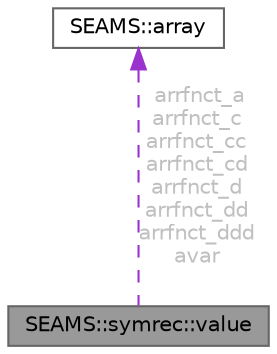 digraph "SEAMS::symrec::value"
{
 // LATEX_PDF_SIZE
  bgcolor="transparent";
  edge [fontname=Helvetica,fontsize=10,labelfontname=Helvetica,labelfontsize=10];
  node [fontname=Helvetica,fontsize=10,shape=box,height=0.2,width=0.4];
  Node1 [id="Node000001",label="SEAMS::symrec::value",height=0.2,width=0.4,color="gray40", fillcolor="grey60", style="filled", fontcolor="black",tooltip=" "];
  Node2 -> Node1 [id="edge1_Node000001_Node000002",dir="back",color="darkorchid3",style="dashed",tooltip=" ",label=" arrfnct_a\narrfnct_c\narrfnct_cc\narrfnct_cd\narrfnct_d\narrfnct_dd\narrfnct_ddd\navar",fontcolor="grey" ];
  Node2 [id="Node000002",label="SEAMS::array",height=0.2,width=0.4,color="gray40", fillcolor="white", style="filled",URL="$structSEAMS_1_1array.html",tooltip=" "];
}
